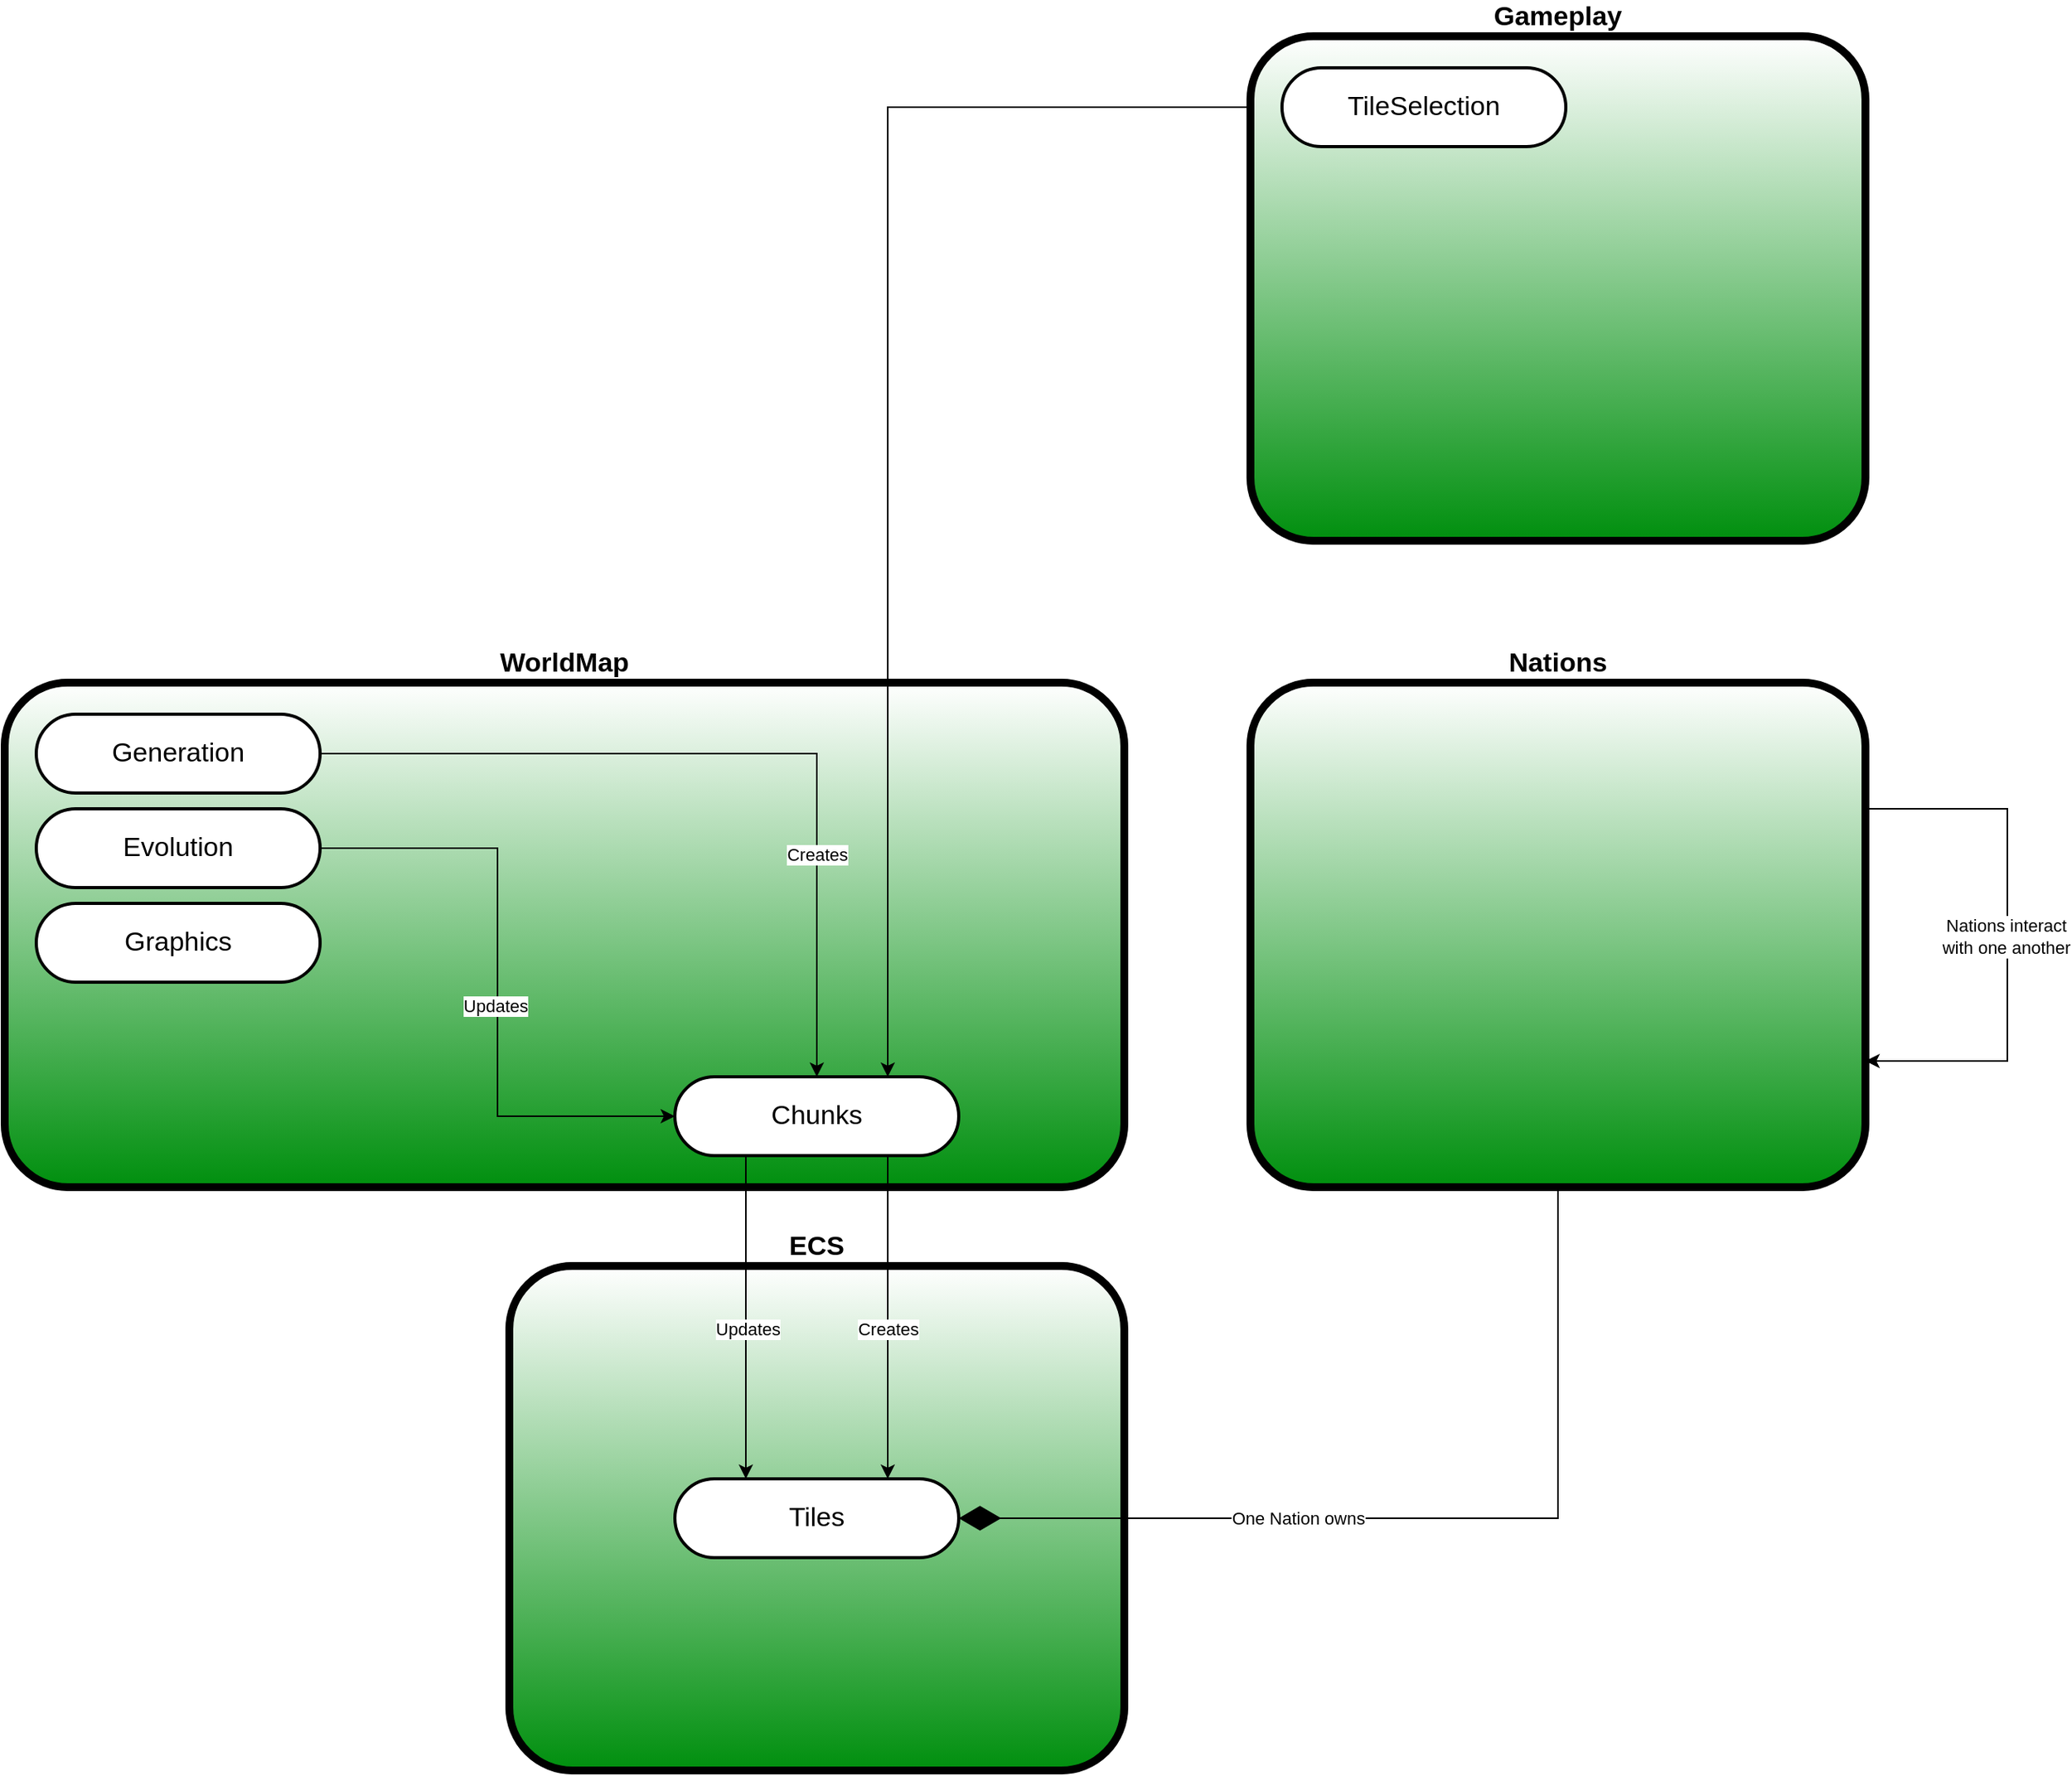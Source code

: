 <mxfile version="20.8.16" type="device"><diagram name="Seite-1" id="7vWnfQ0BmIesPKYET9R6"><mxGraphModel dx="2074" dy="2373" grid="1" gridSize="10" guides="1" tooltips="1" connect="1" arrows="1" fold="1" page="1" pageScale="1" pageWidth="827" pageHeight="1169" math="0" shadow="0"><root><mxCell id="0"/><mxCell id="1" parent="0"/><mxCell id="szL2cCzmD_azuZLkpXeO-4" value="WorldMap" style="rounded=1;whiteSpace=wrap;html=1;absoluteArcSize=1;arcSize=80;strokeWidth=5;align=center;labelPosition=center;verticalLabelPosition=top;verticalAlign=bottom;labelBackgroundColor=none;labelBorderColor=none;horizontal=1;fontSize=17;fontStyle=1;gradientColor=#008F0E;fillColor=default;" parent="1" vertex="1"><mxGeometry x="80" y="160" width="710" height="320" as="geometry"/></mxCell><mxCell id="Qu5S-llqG7n51VXDJ6Kk-9" style="edgeStyle=orthogonalEdgeStyle;rounded=0;orthogonalLoop=1;jettySize=auto;html=1;exitX=1;exitY=0.5;exitDx=0;exitDy=0;" edge="1" parent="1" source="szL2cCzmD_azuZLkpXeO-5" target="Qu5S-llqG7n51VXDJ6Kk-2"><mxGeometry relative="1" as="geometry"/></mxCell><mxCell id="Qu5S-llqG7n51VXDJ6Kk-10" value="Creates" style="edgeLabel;html=1;align=center;verticalAlign=middle;resizable=0;points=[];labelBackgroundColor=default;" vertex="1" connectable="0" parent="Qu5S-llqG7n51VXDJ6Kk-9"><mxGeometry x="0.646" y="1" relative="1" as="geometry"><mxPoint x="-1" y="-49" as="offset"/></mxGeometry></mxCell><mxCell id="szL2cCzmD_azuZLkpXeO-5" value="Generation" style="rounded=1;whiteSpace=wrap;html=1;absoluteArcSize=1;arcSize=180;strokeWidth=2;labelBackgroundColor=none;labelBorderColor=none;fontSize=17;" parent="1" vertex="1"><mxGeometry x="100" y="180" width="180" height="50" as="geometry"/></mxCell><mxCell id="Qu5S-llqG7n51VXDJ6Kk-21" style="edgeStyle=orthogonalEdgeStyle;rounded=0;orthogonalLoop=1;jettySize=auto;html=1;exitX=1;exitY=0.5;exitDx=0;exitDy=0;entryX=0;entryY=0.5;entryDx=0;entryDy=0;" edge="1" parent="1" source="szL2cCzmD_azuZLkpXeO-6" target="Qu5S-llqG7n51VXDJ6Kk-2"><mxGeometry relative="1" as="geometry"/></mxCell><mxCell id="Qu5S-llqG7n51VXDJ6Kk-22" value="Updates" style="edgeLabel;html=1;align=center;verticalAlign=middle;resizable=0;points=[];" vertex="1" connectable="0" parent="Qu5S-llqG7n51VXDJ6Kk-21"><mxGeometry x="0.17" y="-2" relative="1" as="geometry"><mxPoint y="-19" as="offset"/></mxGeometry></mxCell><mxCell id="szL2cCzmD_azuZLkpXeO-6" value="Evolution" style="rounded=1;whiteSpace=wrap;html=1;absoluteArcSize=1;arcSize=180;strokeWidth=2;labelBackgroundColor=none;labelBorderColor=none;fontSize=17;" parent="1" vertex="1"><mxGeometry x="100" y="240" width="180" height="50" as="geometry"/></mxCell><mxCell id="szL2cCzmD_azuZLkpXeO-7" value="Graphics" style="rounded=1;whiteSpace=wrap;html=1;absoluteArcSize=1;arcSize=180;strokeWidth=2;labelBackgroundColor=none;labelBorderColor=none;fontSize=17;" parent="1" vertex="1"><mxGeometry x="100" y="300" width="180" height="50" as="geometry"/></mxCell><mxCell id="Ze6_tKN5TIO6-DKeNyHf-1" value="Nations" style="rounded=1;whiteSpace=wrap;html=1;absoluteArcSize=1;arcSize=80;strokeWidth=5;align=center;labelPosition=center;verticalLabelPosition=top;verticalAlign=bottom;labelBackgroundColor=none;labelBorderColor=none;horizontal=1;fontSize=17;fontStyle=1;gradientColor=#008F0E;fillColor=default;" parent="1" vertex="1"><mxGeometry x="870" y="160" width="390" height="320" as="geometry"/></mxCell><mxCell id="Qu5S-llqG7n51VXDJ6Kk-2" value="Chunks" style="rounded=1;whiteSpace=wrap;html=1;absoluteArcSize=1;arcSize=180;strokeWidth=2;labelBackgroundColor=none;labelBorderColor=none;fontSize=17;" vertex="1" parent="1"><mxGeometry x="505" y="410" width="180" height="50" as="geometry"/></mxCell><mxCell id="Qu5S-llqG7n51VXDJ6Kk-17" value="" style="group;fillColor=default;gradientColor=none;" vertex="1" connectable="0" parent="1"><mxGeometry x="400" y="530" width="390" height="320" as="geometry"/></mxCell><mxCell id="Qu5S-llqG7n51VXDJ6Kk-15" value="ECS" style="rounded=1;whiteSpace=wrap;html=1;absoluteArcSize=1;arcSize=80;strokeWidth=5;align=center;labelPosition=center;verticalLabelPosition=top;verticalAlign=bottom;labelBackgroundColor=none;labelBorderColor=none;horizontal=1;fontSize=17;fontStyle=1;gradientColor=#008F0E;fillColor=default;" vertex="1" parent="Qu5S-llqG7n51VXDJ6Kk-17"><mxGeometry width="390" height="320" as="geometry"/></mxCell><mxCell id="Qu5S-llqG7n51VXDJ6Kk-16" value="Tiles" style="rounded=1;whiteSpace=wrap;html=1;absoluteArcSize=1;arcSize=180;strokeWidth=2;labelBackgroundColor=none;labelBorderColor=none;fontSize=17;" vertex="1" parent="Qu5S-llqG7n51VXDJ6Kk-17"><mxGeometry x="105" y="135" width="180" height="50" as="geometry"/></mxCell><mxCell id="Qu5S-llqG7n51VXDJ6Kk-13" value="" style="endArrow=diamondThin;endFill=1;endSize=24;html=1;rounded=0;entryX=1;entryY=0.5;entryDx=0;entryDy=0;exitX=0.5;exitY=1;exitDx=0;exitDy=0;" edge="1" parent="1" source="Ze6_tKN5TIO6-DKeNyHf-1" target="Qu5S-llqG7n51VXDJ6Kk-16"><mxGeometry width="160" relative="1" as="geometry"><mxPoint x="630" y="410" as="sourcePoint"/><mxPoint x="680" y="410" as="targetPoint"/><Array as="points"><mxPoint x="1065" y="690"/></Array></mxGeometry></mxCell><mxCell id="Qu5S-llqG7n51VXDJ6Kk-23" value="One Nation owns" style="edgeLabel;html=1;align=center;verticalAlign=middle;resizable=0;points=[];" vertex="1" connectable="0" parent="Qu5S-llqG7n51VXDJ6Kk-13"><mxGeometry x="0.122" y="-1" relative="1" as="geometry"><mxPoint x="-44" y="1" as="offset"/></mxGeometry></mxCell><mxCell id="Qu5S-llqG7n51VXDJ6Kk-19" style="edgeStyle=orthogonalEdgeStyle;rounded=0;orthogonalLoop=1;jettySize=auto;html=1;" edge="1" parent="1" target="Qu5S-llqG7n51VXDJ6Kk-16"><mxGeometry relative="1" as="geometry"><mxPoint x="640" y="460" as="sourcePoint"/><Array as="points"><mxPoint x="640" y="460"/></Array></mxGeometry></mxCell><mxCell id="Qu5S-llqG7n51VXDJ6Kk-20" value="Creates" style="edgeLabel;html=1;align=center;verticalAlign=middle;resizable=0;points=[];" vertex="1" connectable="0" parent="Qu5S-llqG7n51VXDJ6Kk-19"><mxGeometry x="0.159" y="-1" relative="1" as="geometry"><mxPoint x="1" y="-9" as="offset"/></mxGeometry></mxCell><mxCell id="Qu5S-llqG7n51VXDJ6Kk-24" style="edgeStyle=orthogonalEdgeStyle;rounded=0;orthogonalLoop=1;jettySize=auto;html=1;exitX=1;exitY=0.25;exitDx=0;exitDy=0;entryX=1;entryY=0.75;entryDx=0;entryDy=0;" edge="1" parent="1" source="Ze6_tKN5TIO6-DKeNyHf-1" target="Ze6_tKN5TIO6-DKeNyHf-1"><mxGeometry relative="1" as="geometry"><Array as="points"><mxPoint x="1350" y="240"/><mxPoint x="1350" y="400"/></Array></mxGeometry></mxCell><mxCell id="Qu5S-llqG7n51VXDJ6Kk-25" value="Nations interact&lt;br&gt;with one another" style="edgeLabel;html=1;align=center;verticalAlign=middle;resizable=0;points=[];" vertex="1" connectable="0" parent="Qu5S-llqG7n51VXDJ6Kk-24"><mxGeometry x="-0.104" y="-1" relative="1" as="geometry"><mxPoint y="18" as="offset"/></mxGeometry></mxCell><mxCell id="Qu5S-llqG7n51VXDJ6Kk-27" style="edgeStyle=orthogonalEdgeStyle;rounded=0;orthogonalLoop=1;jettySize=auto;html=1;exitX=0.25;exitY=1;exitDx=0;exitDy=0;entryX=0.25;entryY=0;entryDx=0;entryDy=0;" edge="1" parent="1" source="Qu5S-llqG7n51VXDJ6Kk-2" target="Qu5S-llqG7n51VXDJ6Kk-16"><mxGeometry relative="1" as="geometry"/></mxCell><mxCell id="Qu5S-llqG7n51VXDJ6Kk-28" value="Updates" style="edgeLabel;html=1;align=center;verticalAlign=middle;resizable=0;points=[];" vertex="1" connectable="0" parent="Qu5S-llqG7n51VXDJ6Kk-27"><mxGeometry x="0.112" y="1" relative="1" as="geometry"><mxPoint y="-4" as="offset"/></mxGeometry></mxCell><mxCell id="Qu5S-llqG7n51VXDJ6Kk-30" style="edgeStyle=orthogonalEdgeStyle;rounded=0;orthogonalLoop=1;jettySize=auto;html=1;exitX=0;exitY=0.5;exitDx=0;exitDy=0;entryX=0.75;entryY=0;entryDx=0;entryDy=0;" edge="1" parent="1" source="Qu5S-llqG7n51VXDJ6Kk-31" target="Qu5S-llqG7n51VXDJ6Kk-2"><mxGeometry relative="1" as="geometry"/></mxCell><mxCell id="Qu5S-llqG7n51VXDJ6Kk-29" value="Gameplay" style="rounded=1;whiteSpace=wrap;html=1;absoluteArcSize=1;arcSize=80;strokeWidth=5;align=center;labelPosition=center;verticalLabelPosition=top;verticalAlign=bottom;labelBackgroundColor=none;labelBorderColor=none;horizontal=1;fontSize=17;fontStyle=1;gradientColor=#008F0E;fillColor=default;" vertex="1" parent="1"><mxGeometry x="870" y="-250" width="390" height="320" as="geometry"/></mxCell><mxCell id="Qu5S-llqG7n51VXDJ6Kk-31" value="TileSelection" style="rounded=1;whiteSpace=wrap;html=1;absoluteArcSize=1;arcSize=180;strokeWidth=2;labelBackgroundColor=none;labelBorderColor=none;fontSize=17;" vertex="1" parent="1"><mxGeometry x="890" y="-230" width="180" height="50" as="geometry"/></mxCell></root></mxGraphModel></diagram></mxfile>